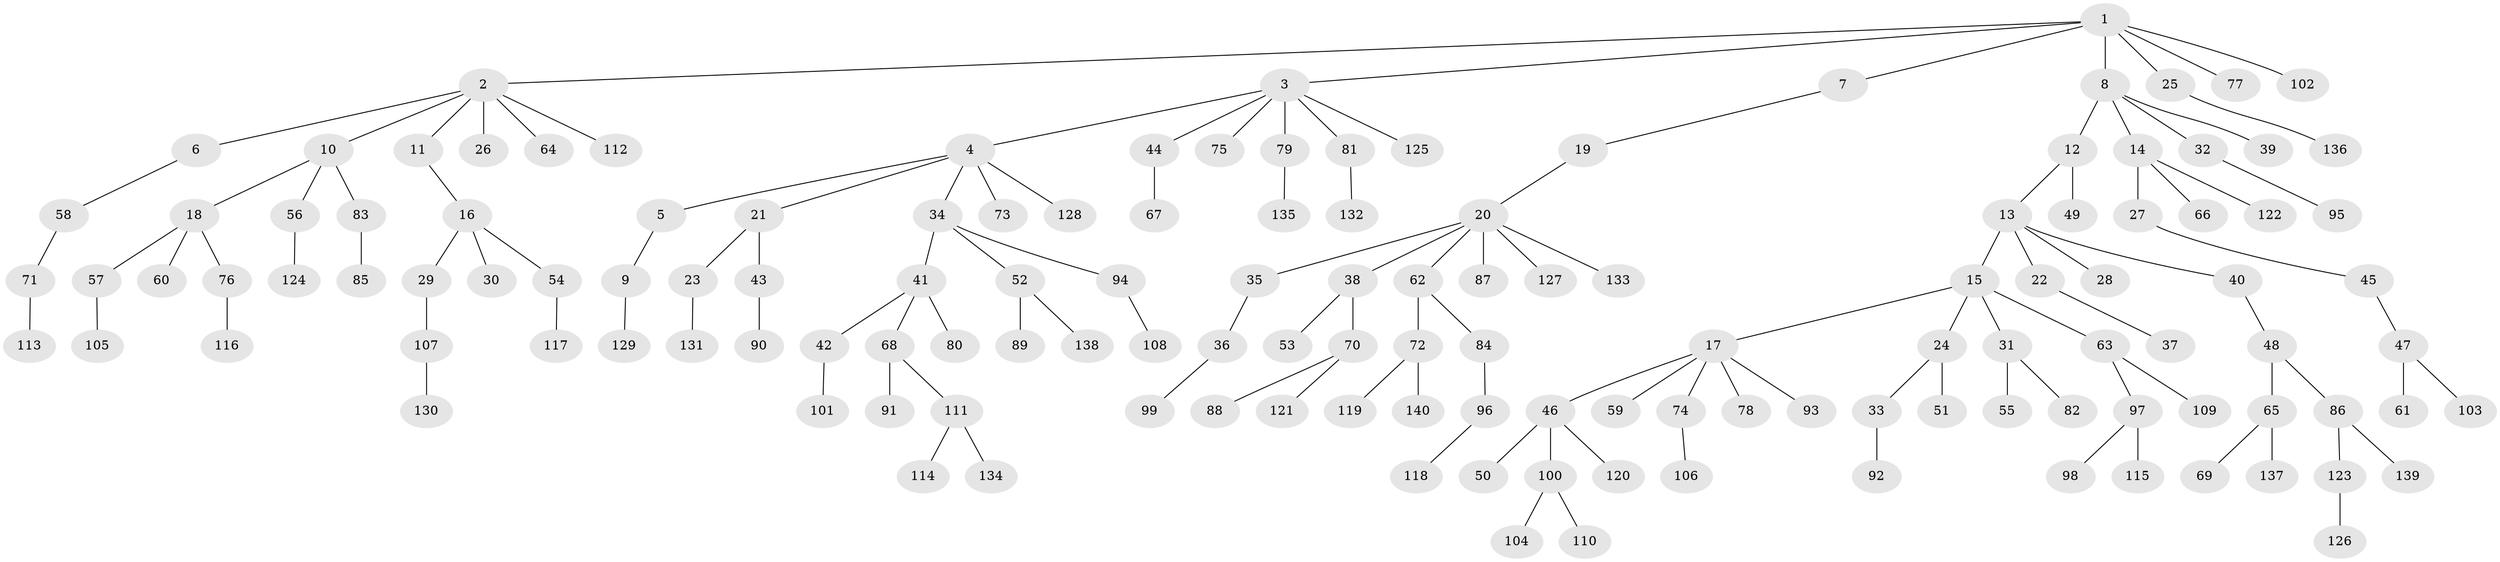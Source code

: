 // coarse degree distribution, {6: 0.03125, 9: 0.010416666666666666, 5: 0.03125, 2: 0.21875, 7: 0.010416666666666666, 4: 0.03125, 3: 0.08333333333333333, 8: 0.010416666666666666, 1: 0.5729166666666666}
// Generated by graph-tools (version 1.1) at 2025/42/03/06/25 10:42:04]
// undirected, 140 vertices, 139 edges
graph export_dot {
graph [start="1"]
  node [color=gray90,style=filled];
  1;
  2;
  3;
  4;
  5;
  6;
  7;
  8;
  9;
  10;
  11;
  12;
  13;
  14;
  15;
  16;
  17;
  18;
  19;
  20;
  21;
  22;
  23;
  24;
  25;
  26;
  27;
  28;
  29;
  30;
  31;
  32;
  33;
  34;
  35;
  36;
  37;
  38;
  39;
  40;
  41;
  42;
  43;
  44;
  45;
  46;
  47;
  48;
  49;
  50;
  51;
  52;
  53;
  54;
  55;
  56;
  57;
  58;
  59;
  60;
  61;
  62;
  63;
  64;
  65;
  66;
  67;
  68;
  69;
  70;
  71;
  72;
  73;
  74;
  75;
  76;
  77;
  78;
  79;
  80;
  81;
  82;
  83;
  84;
  85;
  86;
  87;
  88;
  89;
  90;
  91;
  92;
  93;
  94;
  95;
  96;
  97;
  98;
  99;
  100;
  101;
  102;
  103;
  104;
  105;
  106;
  107;
  108;
  109;
  110;
  111;
  112;
  113;
  114;
  115;
  116;
  117;
  118;
  119;
  120;
  121;
  122;
  123;
  124;
  125;
  126;
  127;
  128;
  129;
  130;
  131;
  132;
  133;
  134;
  135;
  136;
  137;
  138;
  139;
  140;
  1 -- 2;
  1 -- 3;
  1 -- 7;
  1 -- 8;
  1 -- 25;
  1 -- 77;
  1 -- 102;
  2 -- 6;
  2 -- 10;
  2 -- 11;
  2 -- 26;
  2 -- 64;
  2 -- 112;
  3 -- 4;
  3 -- 44;
  3 -- 75;
  3 -- 79;
  3 -- 81;
  3 -- 125;
  4 -- 5;
  4 -- 21;
  4 -- 34;
  4 -- 73;
  4 -- 128;
  5 -- 9;
  6 -- 58;
  7 -- 19;
  8 -- 12;
  8 -- 14;
  8 -- 32;
  8 -- 39;
  9 -- 129;
  10 -- 18;
  10 -- 56;
  10 -- 83;
  11 -- 16;
  12 -- 13;
  12 -- 49;
  13 -- 15;
  13 -- 22;
  13 -- 28;
  13 -- 40;
  14 -- 27;
  14 -- 66;
  14 -- 122;
  15 -- 17;
  15 -- 24;
  15 -- 31;
  15 -- 63;
  16 -- 29;
  16 -- 30;
  16 -- 54;
  17 -- 46;
  17 -- 59;
  17 -- 74;
  17 -- 78;
  17 -- 93;
  18 -- 57;
  18 -- 60;
  18 -- 76;
  19 -- 20;
  20 -- 35;
  20 -- 38;
  20 -- 62;
  20 -- 87;
  20 -- 127;
  20 -- 133;
  21 -- 23;
  21 -- 43;
  22 -- 37;
  23 -- 131;
  24 -- 33;
  24 -- 51;
  25 -- 136;
  27 -- 45;
  29 -- 107;
  31 -- 55;
  31 -- 82;
  32 -- 95;
  33 -- 92;
  34 -- 41;
  34 -- 52;
  34 -- 94;
  35 -- 36;
  36 -- 99;
  38 -- 53;
  38 -- 70;
  40 -- 48;
  41 -- 42;
  41 -- 68;
  41 -- 80;
  42 -- 101;
  43 -- 90;
  44 -- 67;
  45 -- 47;
  46 -- 50;
  46 -- 100;
  46 -- 120;
  47 -- 61;
  47 -- 103;
  48 -- 65;
  48 -- 86;
  52 -- 89;
  52 -- 138;
  54 -- 117;
  56 -- 124;
  57 -- 105;
  58 -- 71;
  62 -- 72;
  62 -- 84;
  63 -- 97;
  63 -- 109;
  65 -- 69;
  65 -- 137;
  68 -- 91;
  68 -- 111;
  70 -- 88;
  70 -- 121;
  71 -- 113;
  72 -- 119;
  72 -- 140;
  74 -- 106;
  76 -- 116;
  79 -- 135;
  81 -- 132;
  83 -- 85;
  84 -- 96;
  86 -- 123;
  86 -- 139;
  94 -- 108;
  96 -- 118;
  97 -- 98;
  97 -- 115;
  100 -- 104;
  100 -- 110;
  107 -- 130;
  111 -- 114;
  111 -- 134;
  123 -- 126;
}
